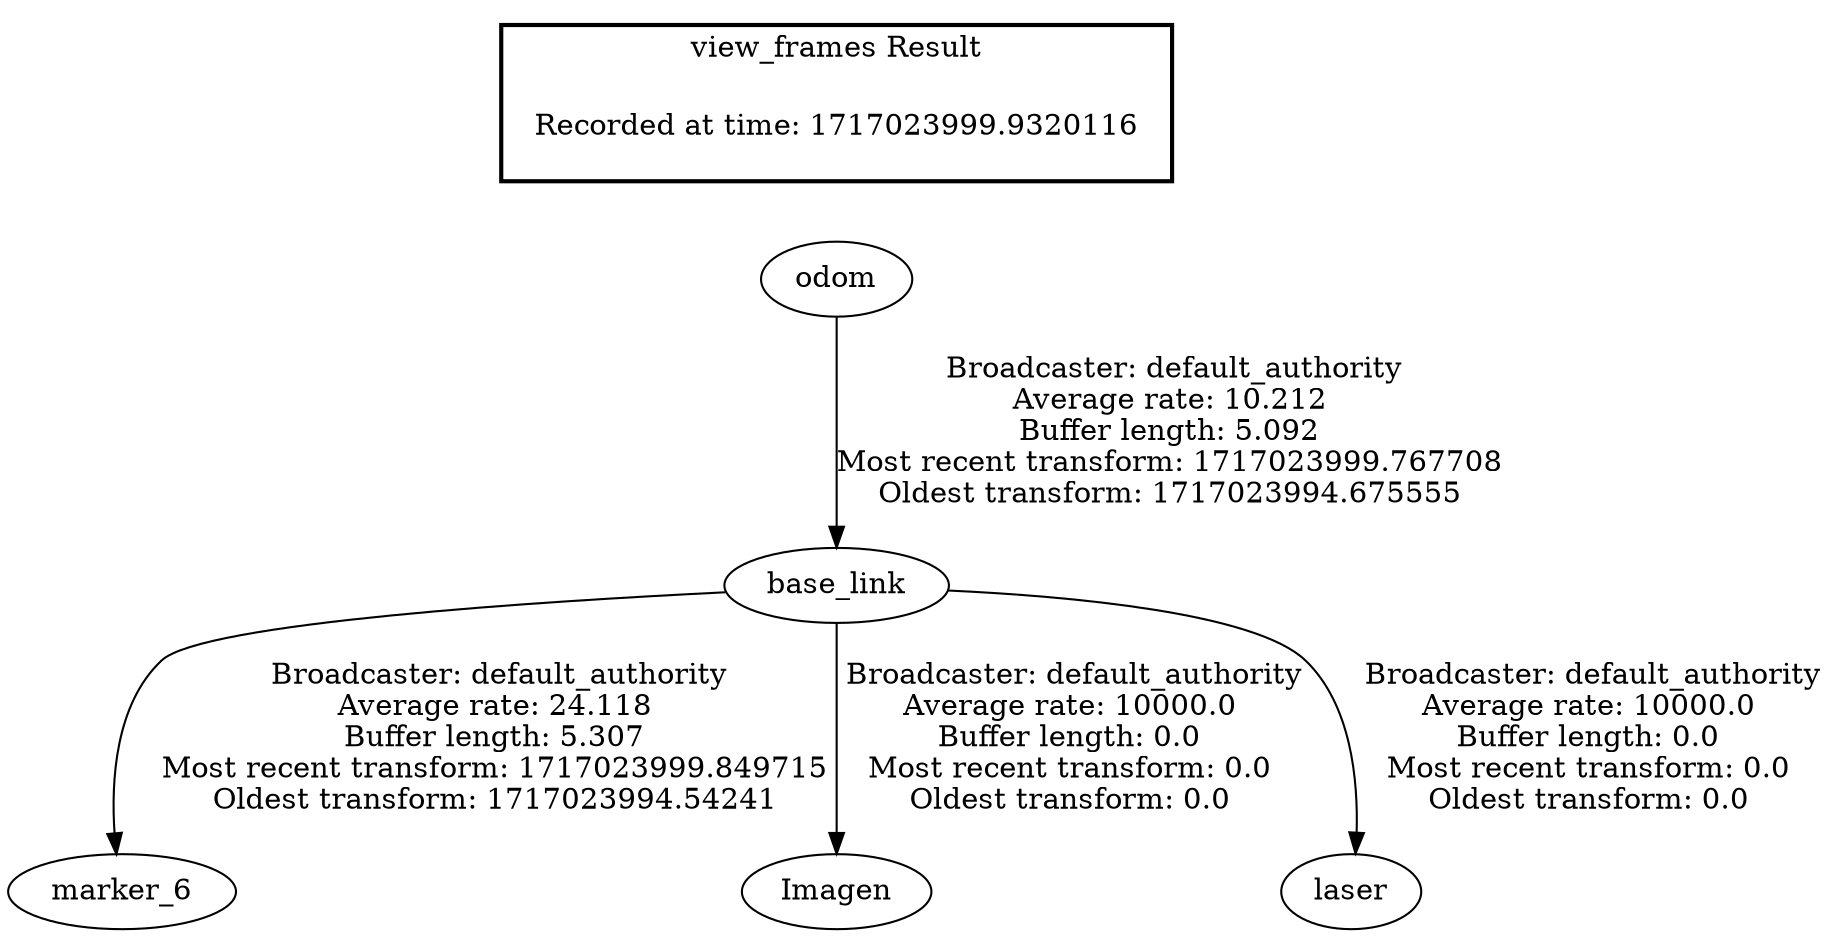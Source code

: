 digraph G {
"base_link" -> "marker_6"[label=" Broadcaster: default_authority\nAverage rate: 24.118\nBuffer length: 5.307\nMost recent transform: 1717023999.849715\nOldest transform: 1717023994.54241\n"];
"base_link" -> "Imagen"[label=" Broadcaster: default_authority\nAverage rate: 10000.0\nBuffer length: 0.0\nMost recent transform: 0.0\nOldest transform: 0.0\n"];
"base_link" -> "laser"[label=" Broadcaster: default_authority\nAverage rate: 10000.0\nBuffer length: 0.0\nMost recent transform: 0.0\nOldest transform: 0.0\n"];
"odom" -> "base_link"[label=" Broadcaster: default_authority\nAverage rate: 10.212\nBuffer length: 5.092\nMost recent transform: 1717023999.767708\nOldest transform: 1717023994.675555\n"];
edge [style=invis];
 subgraph cluster_legend { style=bold; color=black; label ="view_frames Result";
"Recorded at time: 1717023999.9320116"[ shape=plaintext ] ;
}->"odom";
}